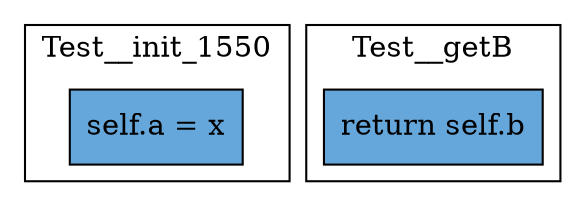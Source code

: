 digraph "field-double-init-2" {
    node [shape=box];
    subgraph "cluster_Test__init_1550" {
        label="Test__init_1550";
        "Test__init_1550_142" [label="self.a = x",style=filled,fillcolor="#66A7DB"];
    }
    subgraph "cluster_Test__getB" {
        label="Test__getB";
        "Test__getB_143" [label="return self.b",style=filled,fillcolor="#66A7DB"];
    }
}
